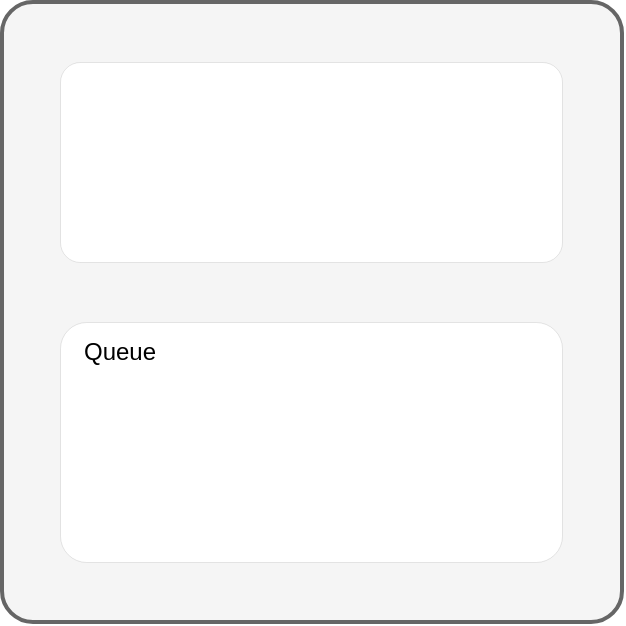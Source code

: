 <mxfile version="19.0.3" type="github">
  <diagram id="me2hgxYZskSEQqcRje0y" name="Page-1">
    <mxGraphModel dx="1200" dy="757" grid="1" gridSize="10" guides="1" tooltips="1" connect="1" arrows="1" fold="1" page="1" pageScale="1" pageWidth="827" pageHeight="1169" math="0" shadow="0">
      <root>
        <mxCell id="0" />
        <mxCell id="1" parent="0" />
        <mxCell id="KYdz_cvS0K315jwVS6KN-1" value="" style="rounded=1;whiteSpace=wrap;html=1;arcSize=5;strokeWidth=2;fillColor=#f5f5f5;fontColor=#333333;strokeColor=#666666;" vertex="1" parent="1">
          <mxGeometry x="290" y="290" width="310" height="310" as="geometry" />
        </mxCell>
        <mxCell id="KYdz_cvS0K315jwVS6KN-2" value="" style="rounded=1;whiteSpace=wrap;html=1;strokeWidth=0;arcSize=10;" vertex="1" parent="1">
          <mxGeometry x="319" y="320" width="251" height="100" as="geometry" />
        </mxCell>
        <mxCell id="KYdz_cvS0K315jwVS6KN-3" value="" style="rounded=1;whiteSpace=wrap;html=1;strokeWidth=0;arcSize=11;" vertex="1" parent="1">
          <mxGeometry x="319" y="450" width="251" height="120" as="geometry" />
        </mxCell>
        <mxCell id="KYdz_cvS0K315jwVS6KN-5" value="Queue" style="text;html=1;strokeColor=none;fillColor=none;align=center;verticalAlign=middle;whiteSpace=wrap;rounded=0;" vertex="1" parent="1">
          <mxGeometry x="319" y="450" width="60" height="30" as="geometry" />
        </mxCell>
      </root>
    </mxGraphModel>
  </diagram>
</mxfile>
